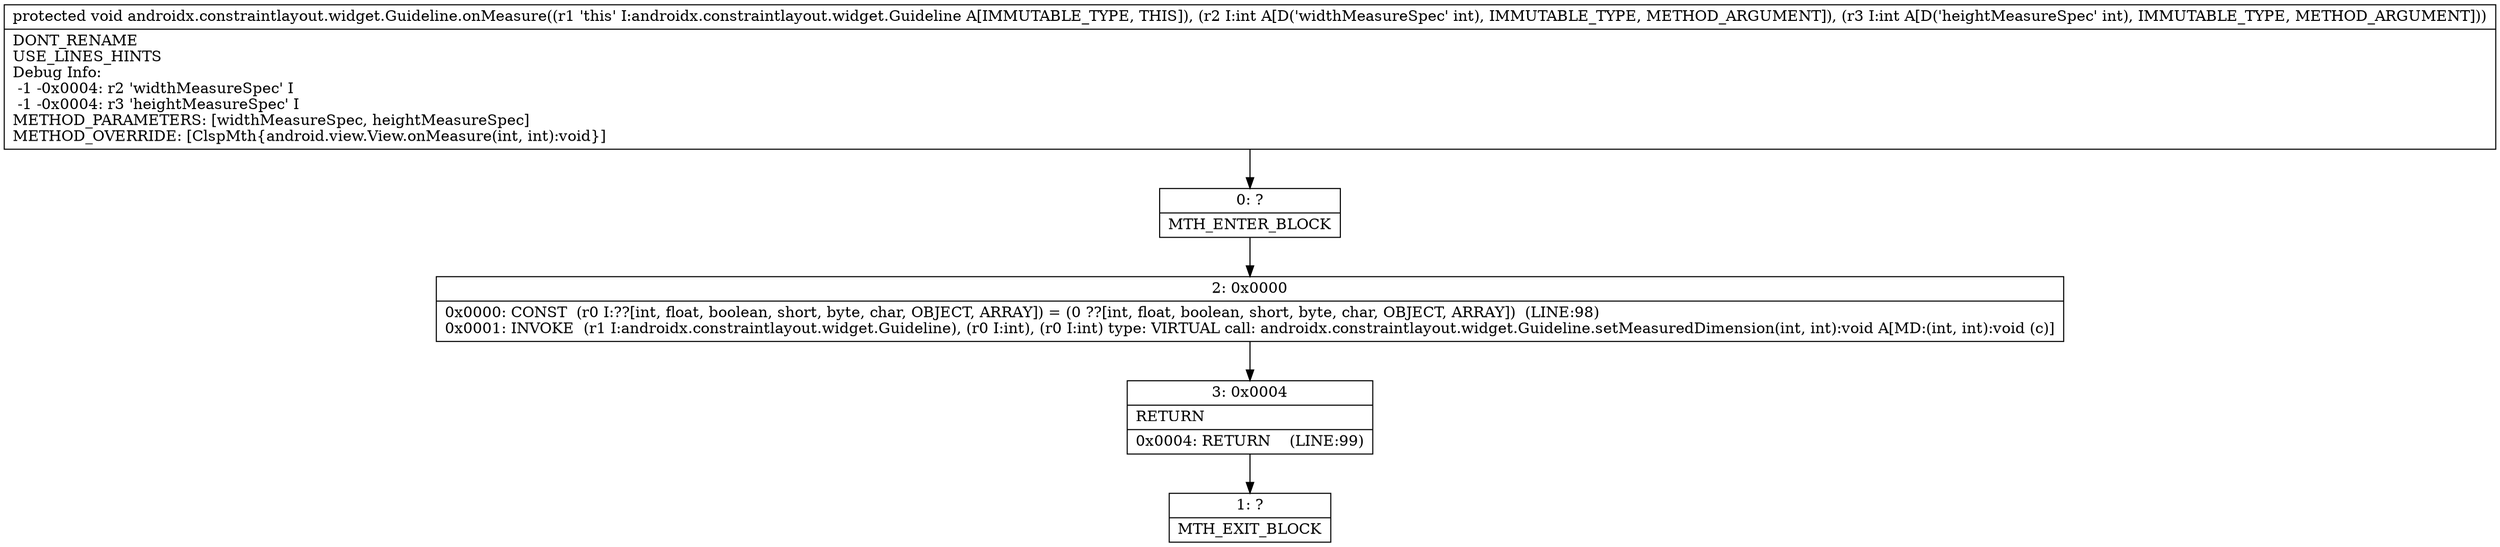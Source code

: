 digraph "CFG forandroidx.constraintlayout.widget.Guideline.onMeasure(II)V" {
Node_0 [shape=record,label="{0\:\ ?|MTH_ENTER_BLOCK\l}"];
Node_2 [shape=record,label="{2\:\ 0x0000|0x0000: CONST  (r0 I:??[int, float, boolean, short, byte, char, OBJECT, ARRAY]) = (0 ??[int, float, boolean, short, byte, char, OBJECT, ARRAY])  (LINE:98)\l0x0001: INVOKE  (r1 I:androidx.constraintlayout.widget.Guideline), (r0 I:int), (r0 I:int) type: VIRTUAL call: androidx.constraintlayout.widget.Guideline.setMeasuredDimension(int, int):void A[MD:(int, int):void (c)]\l}"];
Node_3 [shape=record,label="{3\:\ 0x0004|RETURN\l|0x0004: RETURN    (LINE:99)\l}"];
Node_1 [shape=record,label="{1\:\ ?|MTH_EXIT_BLOCK\l}"];
MethodNode[shape=record,label="{protected void androidx.constraintlayout.widget.Guideline.onMeasure((r1 'this' I:androidx.constraintlayout.widget.Guideline A[IMMUTABLE_TYPE, THIS]), (r2 I:int A[D('widthMeasureSpec' int), IMMUTABLE_TYPE, METHOD_ARGUMENT]), (r3 I:int A[D('heightMeasureSpec' int), IMMUTABLE_TYPE, METHOD_ARGUMENT]))  | DONT_RENAME\lUSE_LINES_HINTS\lDebug Info:\l  \-1 \-0x0004: r2 'widthMeasureSpec' I\l  \-1 \-0x0004: r3 'heightMeasureSpec' I\lMETHOD_PARAMETERS: [widthMeasureSpec, heightMeasureSpec]\lMETHOD_OVERRIDE: [ClspMth\{android.view.View.onMeasure(int, int):void\}]\l}"];
MethodNode -> Node_0;Node_0 -> Node_2;
Node_2 -> Node_3;
Node_3 -> Node_1;
}

